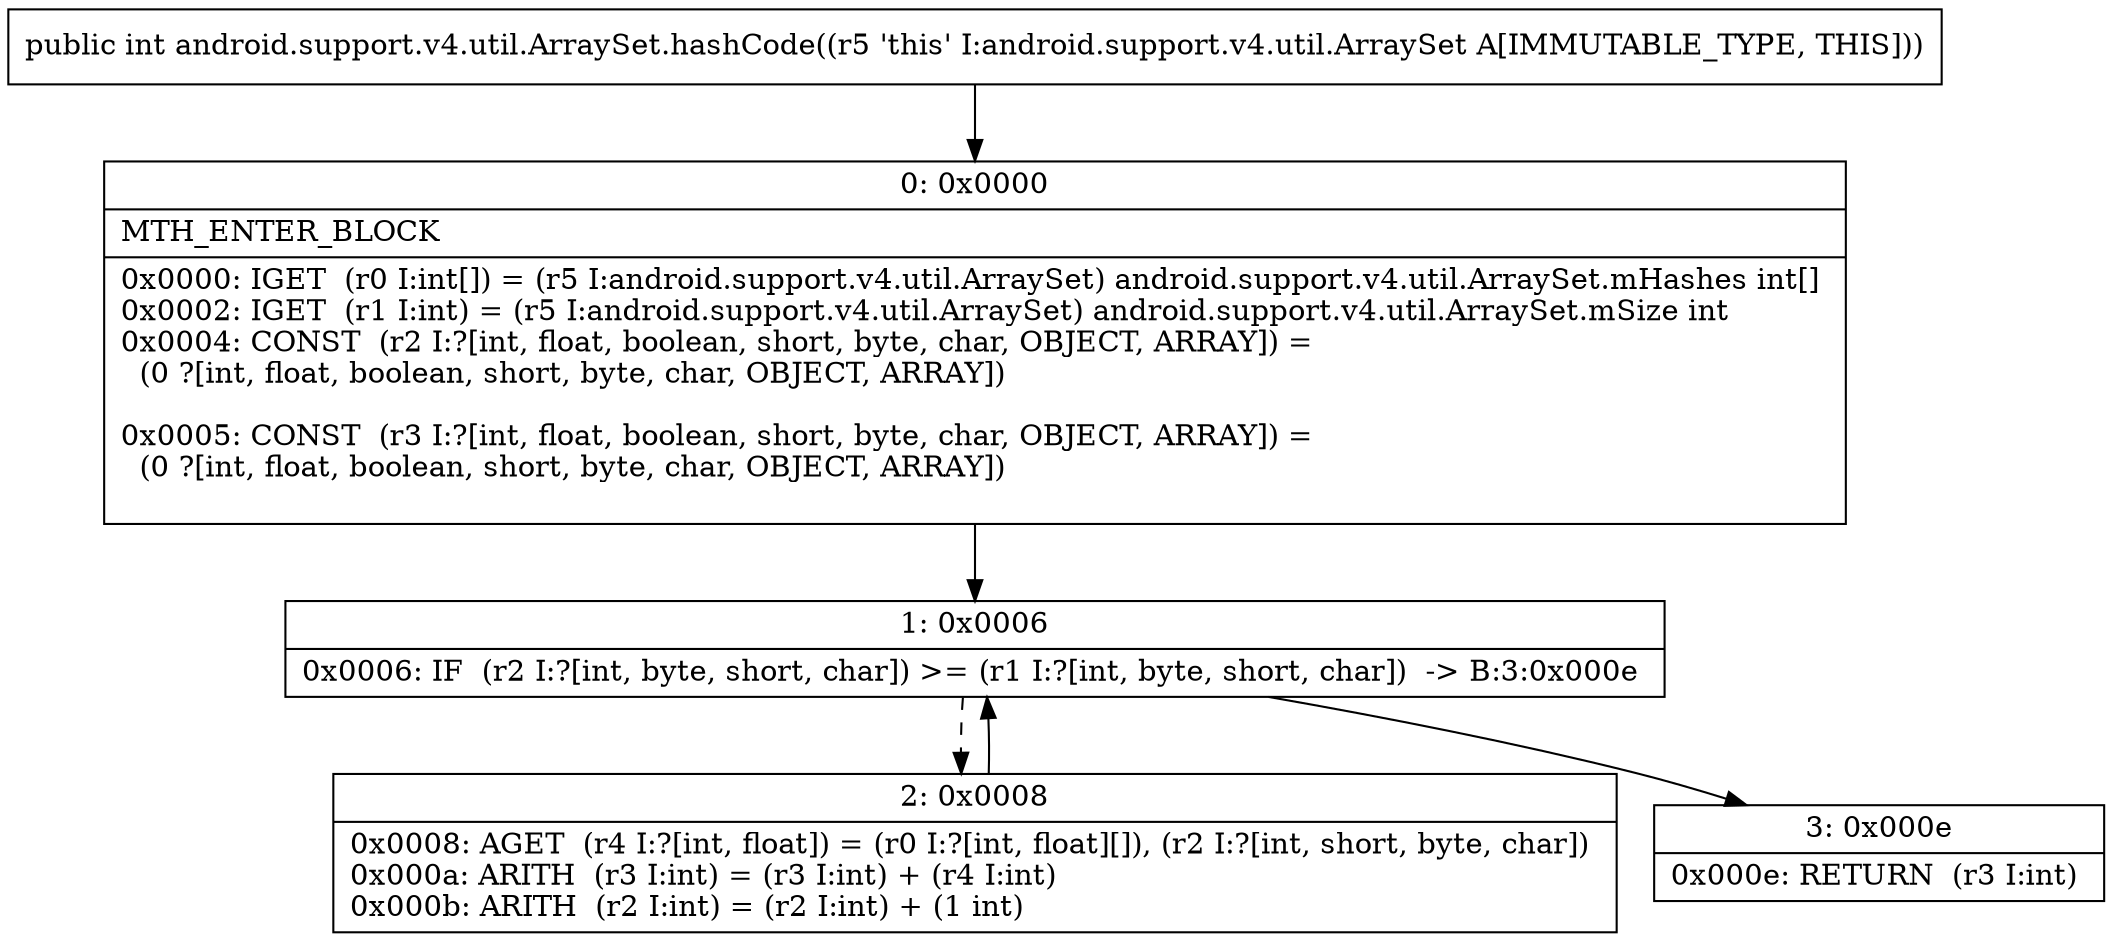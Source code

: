 digraph "CFG forandroid.support.v4.util.ArraySet.hashCode()I" {
Node_0 [shape=record,label="{0\:\ 0x0000|MTH_ENTER_BLOCK\l|0x0000: IGET  (r0 I:int[]) = (r5 I:android.support.v4.util.ArraySet) android.support.v4.util.ArraySet.mHashes int[] \l0x0002: IGET  (r1 I:int) = (r5 I:android.support.v4.util.ArraySet) android.support.v4.util.ArraySet.mSize int \l0x0004: CONST  (r2 I:?[int, float, boolean, short, byte, char, OBJECT, ARRAY]) = \l  (0 ?[int, float, boolean, short, byte, char, OBJECT, ARRAY])\l \l0x0005: CONST  (r3 I:?[int, float, boolean, short, byte, char, OBJECT, ARRAY]) = \l  (0 ?[int, float, boolean, short, byte, char, OBJECT, ARRAY])\l \l}"];
Node_1 [shape=record,label="{1\:\ 0x0006|0x0006: IF  (r2 I:?[int, byte, short, char]) \>= (r1 I:?[int, byte, short, char])  \-\> B:3:0x000e \l}"];
Node_2 [shape=record,label="{2\:\ 0x0008|0x0008: AGET  (r4 I:?[int, float]) = (r0 I:?[int, float][]), (r2 I:?[int, short, byte, char]) \l0x000a: ARITH  (r3 I:int) = (r3 I:int) + (r4 I:int) \l0x000b: ARITH  (r2 I:int) = (r2 I:int) + (1 int) \l}"];
Node_3 [shape=record,label="{3\:\ 0x000e|0x000e: RETURN  (r3 I:int) \l}"];
MethodNode[shape=record,label="{public int android.support.v4.util.ArraySet.hashCode((r5 'this' I:android.support.v4.util.ArraySet A[IMMUTABLE_TYPE, THIS])) }"];
MethodNode -> Node_0;
Node_0 -> Node_1;
Node_1 -> Node_2[style=dashed];
Node_1 -> Node_3;
Node_2 -> Node_1;
}

